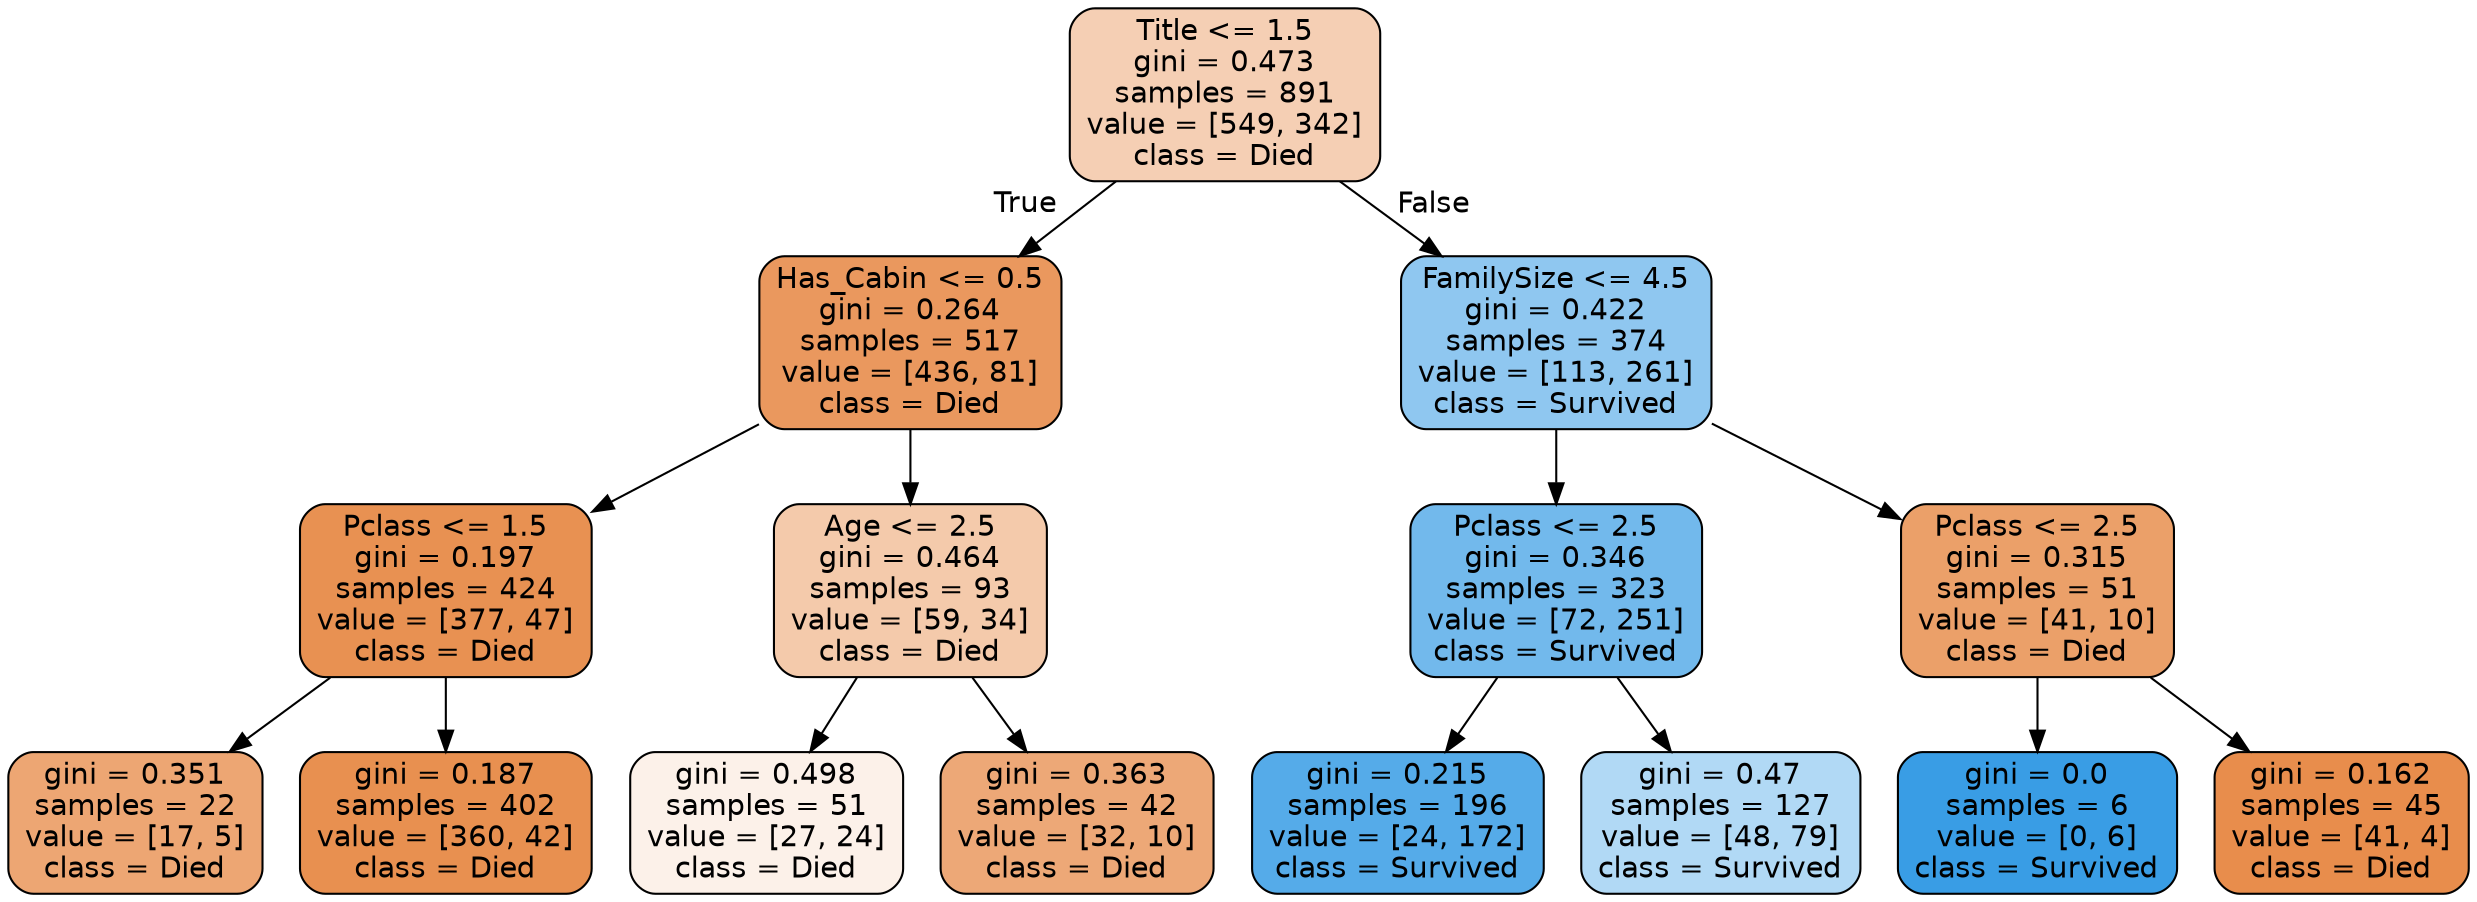 digraph Tree {
node [shape=box, style="filled, rounded", color="black", fontname=helvetica] ;
edge [fontname=helvetica] ;
0 [label="Title <= 1.5\ngini = 0.473\nsamples = 891\nvalue = [549, 342]\nclass = Died", fillcolor="#f5cfb4"] ;
1 [label="Has_Cabin <= 0.5\ngini = 0.264\nsamples = 517\nvalue = [436, 81]\nclass = Died", fillcolor="#ea985e"] ;
0 -> 1 [labeldistance=2.5, labelangle=45, headlabel="True"] ;
2 [label="Pclass <= 1.5\ngini = 0.197\nsamples = 424\nvalue = [377, 47]\nclass = Died", fillcolor="#e89152"] ;
1 -> 2 ;
3 [label="gini = 0.351\nsamples = 22\nvalue = [17, 5]\nclass = Died", fillcolor="#eda673"] ;
2 -> 3 ;
4 [label="gini = 0.187\nsamples = 402\nvalue = [360, 42]\nclass = Died", fillcolor="#e89050"] ;
2 -> 4 ;
5 [label="Age <= 2.5\ngini = 0.464\nsamples = 93\nvalue = [59, 34]\nclass = Died", fillcolor="#f4caab"] ;
1 -> 5 ;
6 [label="gini = 0.498\nsamples = 51\nvalue = [27, 24]\nclass = Died", fillcolor="#fcf1e9"] ;
5 -> 6 ;
7 [label="gini = 0.363\nsamples = 42\nvalue = [32, 10]\nclass = Died", fillcolor="#eda877"] ;
5 -> 7 ;
8 [label="FamilySize <= 4.5\ngini = 0.422\nsamples = 374\nvalue = [113, 261]\nclass = Survived", fillcolor="#8fc7f0"] ;
0 -> 8 [labeldistance=2.5, labelangle=-45, headlabel="False"] ;
9 [label="Pclass <= 2.5\ngini = 0.346\nsamples = 323\nvalue = [72, 251]\nclass = Survived", fillcolor="#72b9ec"] ;
8 -> 9 ;
10 [label="gini = 0.215\nsamples = 196\nvalue = [24, 172]\nclass = Survived", fillcolor="#55abe9"] ;
9 -> 10 ;
11 [label="gini = 0.47\nsamples = 127\nvalue = [48, 79]\nclass = Survived", fillcolor="#b1d9f5"] ;
9 -> 11 ;
12 [label="Pclass <= 2.5\ngini = 0.315\nsamples = 51\nvalue = [41, 10]\nclass = Died", fillcolor="#eba069"] ;
8 -> 12 ;
13 [label="gini = 0.0\nsamples = 6\nvalue = [0, 6]\nclass = Survived", fillcolor="#399de5"] ;
12 -> 13 ;
14 [label="gini = 0.162\nsamples = 45\nvalue = [41, 4]\nclass = Died", fillcolor="#e88d4c"] ;
12 -> 14 ;
}
